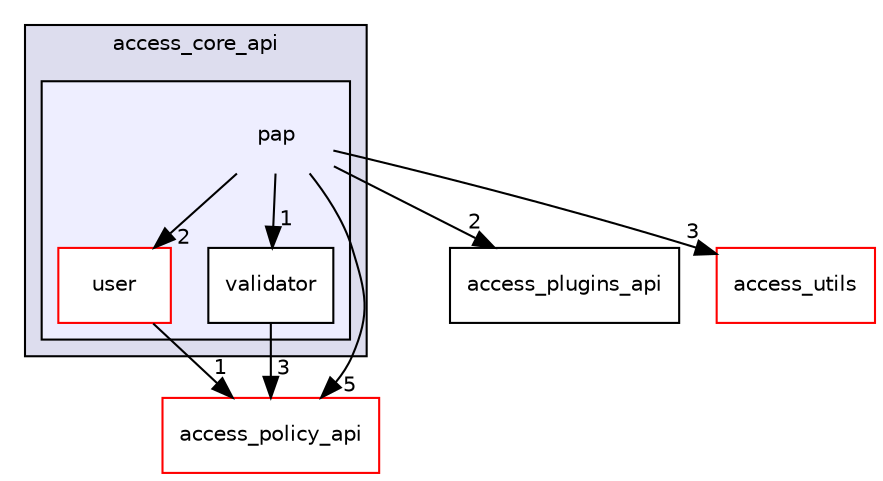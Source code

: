 digraph "access_core_api/pap" {
  compound=true
  node [ fontsize="10", fontname="Helvetica"];
  edge [ labelfontsize="10", labelfontname="Helvetica"];
  subgraph clusterdir_7e4dab425606acec96969abf19ab4dc9 {
    graph [ bgcolor="#ddddee", pencolor="black", label="access_core_api" fontname="Helvetica", fontsize="10", URL="dir_7e4dab425606acec96969abf19ab4dc9.html"]
  subgraph clusterdir_32394f9a99421897b4853896dd920dee {
    graph [ bgcolor="#eeeeff", pencolor="black", label="" URL="dir_32394f9a99421897b4853896dd920dee.html"];
    dir_32394f9a99421897b4853896dd920dee [shape=plaintext label="pap"];
    dir_9276c6db00f109609a4c3a1faffc3720 [shape=box label="user" color="red" fillcolor="white" style="filled" URL="dir_9276c6db00f109609a4c3a1faffc3720.html"];
    dir_b58b2e05347f9d15a135a9c955413780 [shape=box label="validator" color="black" fillcolor="white" style="filled" URL="dir_b58b2e05347f9d15a135a9c955413780.html"];
  }
  }
  dir_f09f96038abb9788ce35ead44b7d19f6 [shape=box label="access_policy_api" fillcolor="white" style="filled" color="red" URL="dir_f09f96038abb9788ce35ead44b7d19f6.html"];
  dir_6aca27a592d18eeff8ec598209838acf [shape=box label="access_plugins_api" URL="dir_6aca27a592d18eeff8ec598209838acf.html"];
  dir_e187d86c28d7179cbb71885950332f5f [shape=box label="access_utils" fillcolor="white" style="filled" color="red" URL="dir_e187d86c28d7179cbb71885950332f5f.html"];
  dir_9276c6db00f109609a4c3a1faffc3720->dir_f09f96038abb9788ce35ead44b7d19f6 [headlabel="1", labeldistance=1.5 headhref="dir_000006_000014.html"];
  dir_32394f9a99421897b4853896dd920dee->dir_9276c6db00f109609a4c3a1faffc3720 [headlabel="2", labeldistance=1.5 headhref="dir_000005_000006.html"];
  dir_32394f9a99421897b4853896dd920dee->dir_f09f96038abb9788ce35ead44b7d19f6 [headlabel="5", labeldistance=1.5 headhref="dir_000005_000014.html"];
  dir_32394f9a99421897b4853896dd920dee->dir_b58b2e05347f9d15a135a9c955413780 [headlabel="1", labeldistance=1.5 headhref="dir_000005_000009.html"];
  dir_32394f9a99421897b4853896dd920dee->dir_6aca27a592d18eeff8ec598209838acf [headlabel="2", labeldistance=1.5 headhref="dir_000005_000013.html"];
  dir_32394f9a99421897b4853896dd920dee->dir_e187d86c28d7179cbb71885950332f5f [headlabel="3", labeldistance=1.5 headhref="dir_000005_000016.html"];
  dir_b58b2e05347f9d15a135a9c955413780->dir_f09f96038abb9788ce35ead44b7d19f6 [headlabel="3", labeldistance=1.5 headhref="dir_000009_000014.html"];
}

